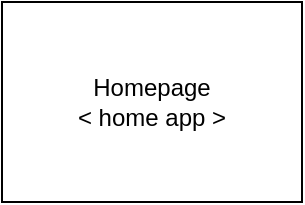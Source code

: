 <mxfile version="21.2.3" type="github">
  <diagram name="Page-1" id="NmDP2O0x9Dt5EljiSxz0">
    <mxGraphModel dx="1434" dy="837" grid="1" gridSize="10" guides="1" tooltips="1" connect="1" arrows="1" fold="1" page="1" pageScale="1" pageWidth="850" pageHeight="1100" math="0" shadow="0">
      <root>
        <mxCell id="0" />
        <mxCell id="1" parent="0" />
        <mxCell id="0tAkz_oHpABIeNLFzeFE-1" value="Homepage&lt;br&gt;&amp;lt; home app &amp;gt;" style="rounded=0;whiteSpace=wrap;html=1;" vertex="1" parent="1">
          <mxGeometry x="350" y="50" width="150" height="100" as="geometry" />
        </mxCell>
      </root>
    </mxGraphModel>
  </diagram>
</mxfile>
